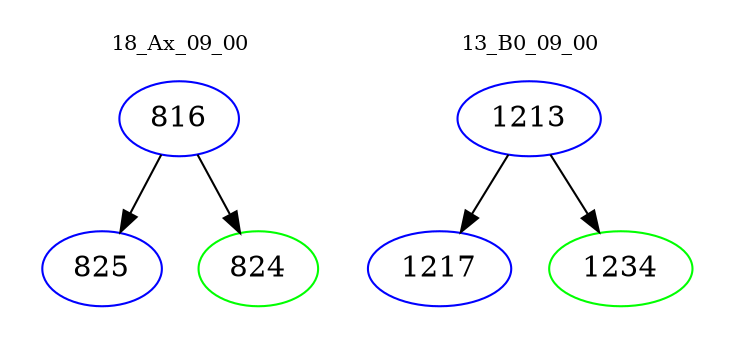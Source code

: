 digraph{
subgraph cluster_0 {
color = white
label = "18_Ax_09_00";
fontsize=10;
T0_816 [label="816", color="blue"]
T0_816 -> T0_825 [color="black"]
T0_825 [label="825", color="blue"]
T0_816 -> T0_824 [color="black"]
T0_824 [label="824", color="green"]
}
subgraph cluster_1 {
color = white
label = "13_B0_09_00";
fontsize=10;
T1_1213 [label="1213", color="blue"]
T1_1213 -> T1_1217 [color="black"]
T1_1217 [label="1217", color="blue"]
T1_1213 -> T1_1234 [color="black"]
T1_1234 [label="1234", color="green"]
}
}
